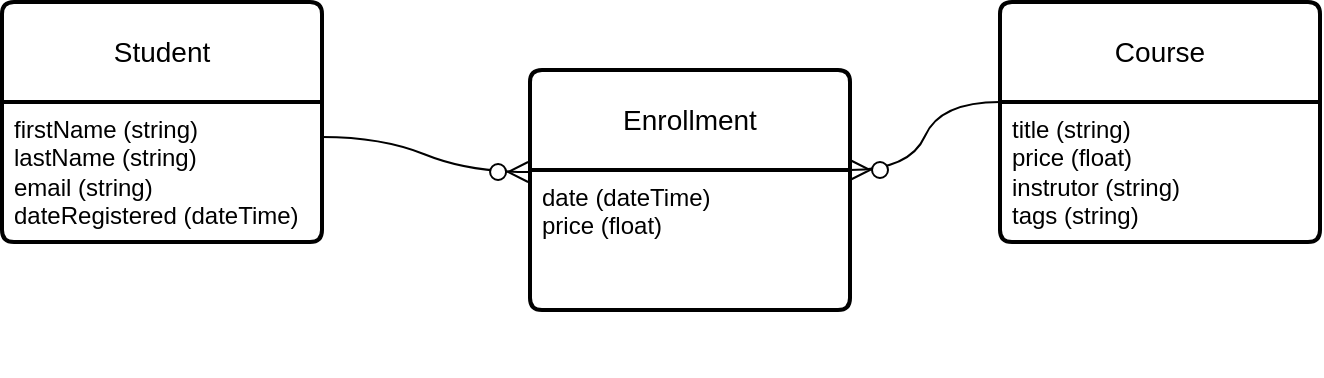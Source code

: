 <mxfile version="24.0.7" type="device">
  <diagram name="Page-1" id="5q2gjL4aMRBK5sc-TYaG">
    <mxGraphModel dx="1280" dy="494" grid="0" gridSize="10" guides="1" tooltips="1" connect="1" arrows="1" fold="1" page="0" pageScale="1" pageWidth="850" pageHeight="1100" math="0" shadow="0">
      <root>
        <mxCell id="0" />
        <mxCell id="1" parent="0" />
        <mxCell id="jB5p60hOMRo2uXzOdA0n-10" value="Student" style="swimlane;childLayout=stackLayout;horizontal=1;startSize=50;horizontalStack=0;rounded=1;fontSize=14;fontStyle=0;strokeWidth=2;resizeParent=0;resizeLast=1;shadow=0;dashed=0;align=center;arcSize=4;whiteSpace=wrap;html=1;" vertex="1" parent="1">
          <mxGeometry x="-260" y="45" width="160" height="120" as="geometry" />
        </mxCell>
        <mxCell id="jB5p60hOMRo2uXzOdA0n-11" value="firstName (string)&lt;div&gt;lastName (string)&lt;/div&gt;&lt;div&gt;email (string)&lt;/div&gt;&lt;div&gt;dateRegistered (dateTime)&lt;br&gt;&lt;div&gt;&lt;br&gt;&lt;/div&gt;&lt;div&gt;&lt;br&gt;&lt;/div&gt;&lt;div&gt;&lt;br&gt;&lt;/div&gt;&lt;div&gt;&lt;br&gt;&lt;/div&gt;&lt;div&gt;&lt;br&gt;&lt;/div&gt;&lt;/div&gt;" style="align=left;strokeColor=none;fillColor=none;spacingLeft=4;fontSize=12;verticalAlign=top;resizable=0;rotatable=0;part=1;html=1;" vertex="1" parent="jB5p60hOMRo2uXzOdA0n-10">
          <mxGeometry y="50" width="160" height="70" as="geometry" />
        </mxCell>
        <mxCell id="jB5p60hOMRo2uXzOdA0n-12" value="Course" style="swimlane;childLayout=stackLayout;horizontal=1;startSize=50;horizontalStack=0;rounded=1;fontSize=14;fontStyle=0;strokeWidth=2;resizeParent=0;resizeLast=1;shadow=0;dashed=0;align=center;arcSize=4;whiteSpace=wrap;html=1;" vertex="1" parent="1">
          <mxGeometry x="239" y="45" width="160" height="120" as="geometry">
            <mxRectangle x="239" y="45" width="80" height="50" as="alternateBounds" />
          </mxGeometry>
        </mxCell>
        <mxCell id="jB5p60hOMRo2uXzOdA0n-13" value="&lt;div&gt;title (string)&lt;/div&gt;&lt;div&gt;price (float)&lt;/div&gt;&lt;div&gt;instrutor (string)&lt;/div&gt;&lt;div&gt;tags (string)&lt;/div&gt;" style="align=left;strokeColor=none;fillColor=none;spacingLeft=4;fontSize=12;verticalAlign=top;resizable=0;rotatable=0;part=1;html=1;" vertex="1" parent="jB5p60hOMRo2uXzOdA0n-12">
          <mxGeometry y="50" width="160" height="70" as="geometry" />
        </mxCell>
        <mxCell id="jB5p60hOMRo2uXzOdA0n-14" value="Enrollment" style="swimlane;childLayout=stackLayout;horizontal=1;startSize=50;horizontalStack=0;rounded=1;fontSize=14;fontStyle=0;strokeWidth=2;resizeParent=0;resizeLast=1;shadow=0;dashed=0;align=center;arcSize=4;whiteSpace=wrap;html=1;" vertex="1" parent="1">
          <mxGeometry x="4" y="79" width="160" height="120" as="geometry" />
        </mxCell>
        <mxCell id="jB5p60hOMRo2uXzOdA0n-15" value="date (dateTime)&lt;div&gt;price (float)&lt;/div&gt;" style="align=left;strokeColor=none;fillColor=none;spacingLeft=4;fontSize=12;verticalAlign=top;resizable=0;rotatable=0;part=1;html=1;" vertex="1" parent="jB5p60hOMRo2uXzOdA0n-14">
          <mxGeometry y="50" width="160" height="70" as="geometry" />
        </mxCell>
        <mxCell id="jB5p60hOMRo2uXzOdA0n-16" value="" style="edgeStyle=entityRelationEdgeStyle;fontSize=12;html=1;endArrow=ERzeroToMany;endFill=1;rounded=0;startSize=8;endSize=8;curved=1;entryX=-0.006;entryY=0.425;entryDx=0;entryDy=0;exitX=1;exitY=0.25;exitDx=0;exitDy=0;entryPerimeter=0;" edge="1" parent="1" source="jB5p60hOMRo2uXzOdA0n-11" target="jB5p60hOMRo2uXzOdA0n-14">
          <mxGeometry width="100" height="100" relative="1" as="geometry">
            <mxPoint x="-137" y="149" as="sourcePoint" />
            <mxPoint x="-47" y="244.5" as="targetPoint" />
            <Array as="points">
              <mxPoint x="-81" y="284.5" />
            </Array>
          </mxGeometry>
        </mxCell>
        <mxCell id="jB5p60hOMRo2uXzOdA0n-17" value="" style="edgeStyle=entityRelationEdgeStyle;fontSize=12;html=1;endArrow=ERzeroToMany;endFill=1;rounded=0;startSize=8;endSize=8;curved=1;entryX=1;entryY=0;entryDx=0;entryDy=0;exitX=0;exitY=0;exitDx=0;exitDy=0;" edge="1" parent="1" source="jB5p60hOMRo2uXzOdA0n-13" target="jB5p60hOMRo2uXzOdA0n-15">
          <mxGeometry width="100" height="100" relative="1" as="geometry">
            <mxPoint x="93" y="32" as="sourcePoint" />
            <mxPoint x="182" y="178" as="targetPoint" />
            <Array as="points">
              <mxPoint x="133" y="216.5" />
              <mxPoint x="152" y="85" />
            </Array>
          </mxGeometry>
        </mxCell>
      </root>
    </mxGraphModel>
  </diagram>
</mxfile>
